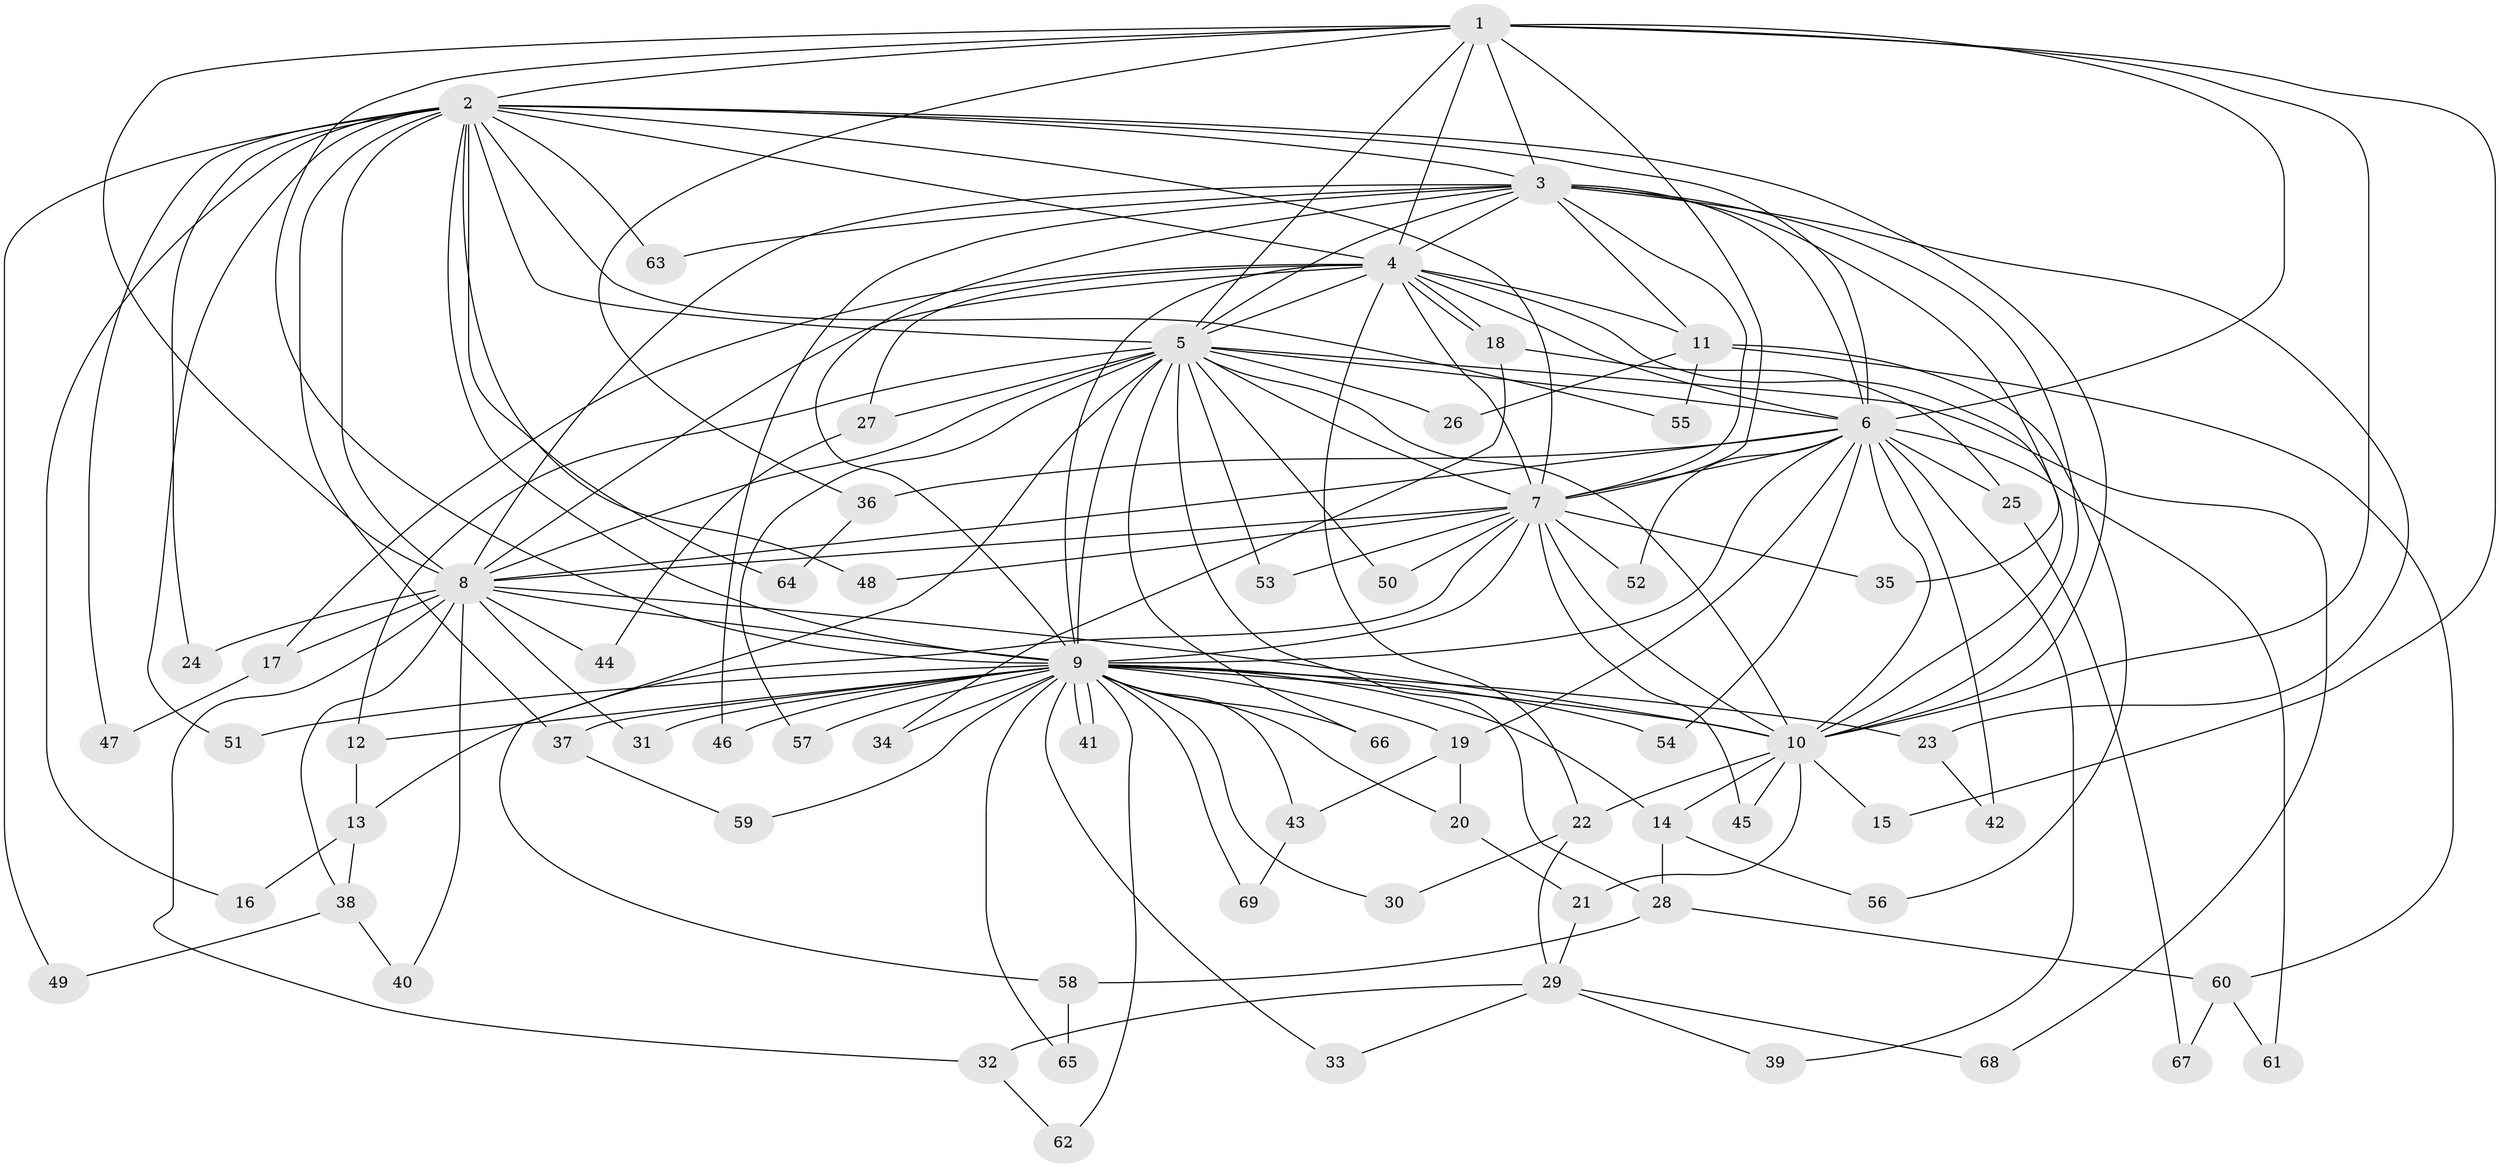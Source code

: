// coarse degree distribution, {8: 0.0196078431372549, 21: 0.0392156862745098, 15: 0.0392156862745098, 12: 0.0196078431372549, 25: 0.0196078431372549, 5: 0.0196078431372549, 3: 0.13725490196078433, 6: 0.0196078431372549, 4: 0.09803921568627451, 2: 0.5686274509803921, 7: 0.0196078431372549}
// Generated by graph-tools (version 1.1) at 2025/23/03/03/25 07:23:47]
// undirected, 69 vertices, 163 edges
graph export_dot {
graph [start="1"]
  node [color=gray90,style=filled];
  1;
  2;
  3;
  4;
  5;
  6;
  7;
  8;
  9;
  10;
  11;
  12;
  13;
  14;
  15;
  16;
  17;
  18;
  19;
  20;
  21;
  22;
  23;
  24;
  25;
  26;
  27;
  28;
  29;
  30;
  31;
  32;
  33;
  34;
  35;
  36;
  37;
  38;
  39;
  40;
  41;
  42;
  43;
  44;
  45;
  46;
  47;
  48;
  49;
  50;
  51;
  52;
  53;
  54;
  55;
  56;
  57;
  58;
  59;
  60;
  61;
  62;
  63;
  64;
  65;
  66;
  67;
  68;
  69;
  1 -- 2;
  1 -- 3;
  1 -- 4;
  1 -- 5;
  1 -- 6;
  1 -- 7;
  1 -- 8;
  1 -- 9;
  1 -- 10;
  1 -- 15;
  1 -- 36;
  2 -- 3;
  2 -- 4;
  2 -- 5;
  2 -- 6;
  2 -- 7;
  2 -- 8;
  2 -- 9;
  2 -- 10;
  2 -- 16;
  2 -- 24;
  2 -- 37;
  2 -- 47;
  2 -- 48;
  2 -- 49;
  2 -- 51;
  2 -- 55;
  2 -- 63;
  2 -- 64;
  3 -- 4;
  3 -- 5;
  3 -- 6;
  3 -- 7;
  3 -- 8;
  3 -- 9;
  3 -- 10;
  3 -- 11;
  3 -- 23;
  3 -- 35;
  3 -- 46;
  3 -- 63;
  4 -- 5;
  4 -- 6;
  4 -- 7;
  4 -- 8;
  4 -- 9;
  4 -- 10;
  4 -- 11;
  4 -- 17;
  4 -- 18;
  4 -- 18;
  4 -- 22;
  4 -- 27;
  5 -- 6;
  5 -- 7;
  5 -- 8;
  5 -- 9;
  5 -- 10;
  5 -- 12;
  5 -- 26;
  5 -- 27;
  5 -- 28;
  5 -- 50;
  5 -- 53;
  5 -- 57;
  5 -- 58;
  5 -- 66;
  5 -- 68;
  6 -- 7;
  6 -- 8;
  6 -- 9;
  6 -- 10;
  6 -- 19;
  6 -- 25;
  6 -- 36;
  6 -- 39;
  6 -- 42;
  6 -- 52;
  6 -- 54;
  6 -- 61;
  7 -- 8;
  7 -- 9;
  7 -- 10;
  7 -- 13;
  7 -- 35;
  7 -- 45;
  7 -- 48;
  7 -- 50;
  7 -- 52;
  7 -- 53;
  8 -- 9;
  8 -- 10;
  8 -- 17;
  8 -- 24;
  8 -- 31;
  8 -- 32;
  8 -- 38;
  8 -- 40;
  8 -- 44;
  9 -- 10;
  9 -- 12;
  9 -- 14;
  9 -- 19;
  9 -- 20;
  9 -- 23;
  9 -- 30;
  9 -- 31;
  9 -- 33;
  9 -- 34;
  9 -- 37;
  9 -- 41;
  9 -- 41;
  9 -- 43;
  9 -- 46;
  9 -- 51;
  9 -- 54;
  9 -- 57;
  9 -- 59;
  9 -- 62;
  9 -- 65;
  9 -- 66;
  9 -- 69;
  10 -- 14;
  10 -- 15;
  10 -- 21;
  10 -- 22;
  10 -- 45;
  11 -- 26;
  11 -- 55;
  11 -- 56;
  11 -- 60;
  12 -- 13;
  13 -- 16;
  13 -- 38;
  14 -- 28;
  14 -- 56;
  17 -- 47;
  18 -- 25;
  18 -- 34;
  19 -- 20;
  19 -- 43;
  20 -- 21;
  21 -- 29;
  22 -- 29;
  22 -- 30;
  23 -- 42;
  25 -- 67;
  27 -- 44;
  28 -- 58;
  28 -- 60;
  29 -- 32;
  29 -- 33;
  29 -- 39;
  29 -- 68;
  32 -- 62;
  36 -- 64;
  37 -- 59;
  38 -- 40;
  38 -- 49;
  43 -- 69;
  58 -- 65;
  60 -- 61;
  60 -- 67;
}
